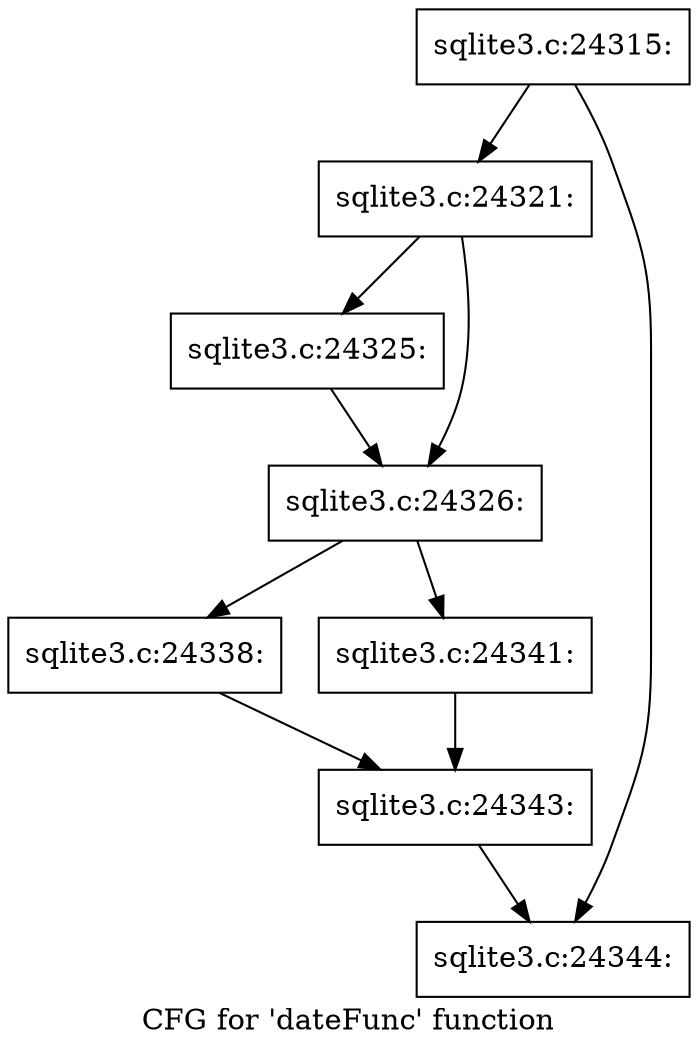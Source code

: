 digraph "CFG for 'dateFunc' function" {
	label="CFG for 'dateFunc' function";

	Node0x55c0fa79af90 [shape=record,label="{sqlite3.c:24315:}"];
	Node0x55c0fa79af90 -> Node0x55c0fa79d670;
	Node0x55c0fa79af90 -> Node0x55c0fa79d6c0;
	Node0x55c0fa79d670 [shape=record,label="{sqlite3.c:24321:}"];
	Node0x55c0fa79d670 -> Node0x55c0fa79e5e0;
	Node0x55c0fa79d670 -> Node0x55c0fa79e630;
	Node0x55c0fa79e5e0 [shape=record,label="{sqlite3.c:24325:}"];
	Node0x55c0fa79e5e0 -> Node0x55c0fa79e630;
	Node0x55c0fa79e630 [shape=record,label="{sqlite3.c:24326:}"];
	Node0x55c0fa79e630 -> Node0x55c0fa7a22f0;
	Node0x55c0fa79e630 -> Node0x55c0fa7a2390;
	Node0x55c0fa7a22f0 [shape=record,label="{sqlite3.c:24338:}"];
	Node0x55c0fa7a22f0 -> Node0x55c0fa7a2340;
	Node0x55c0fa7a2390 [shape=record,label="{sqlite3.c:24341:}"];
	Node0x55c0fa7a2390 -> Node0x55c0fa7a2340;
	Node0x55c0fa7a2340 [shape=record,label="{sqlite3.c:24343:}"];
	Node0x55c0fa7a2340 -> Node0x55c0fa79d6c0;
	Node0x55c0fa79d6c0 [shape=record,label="{sqlite3.c:24344:}"];
}
